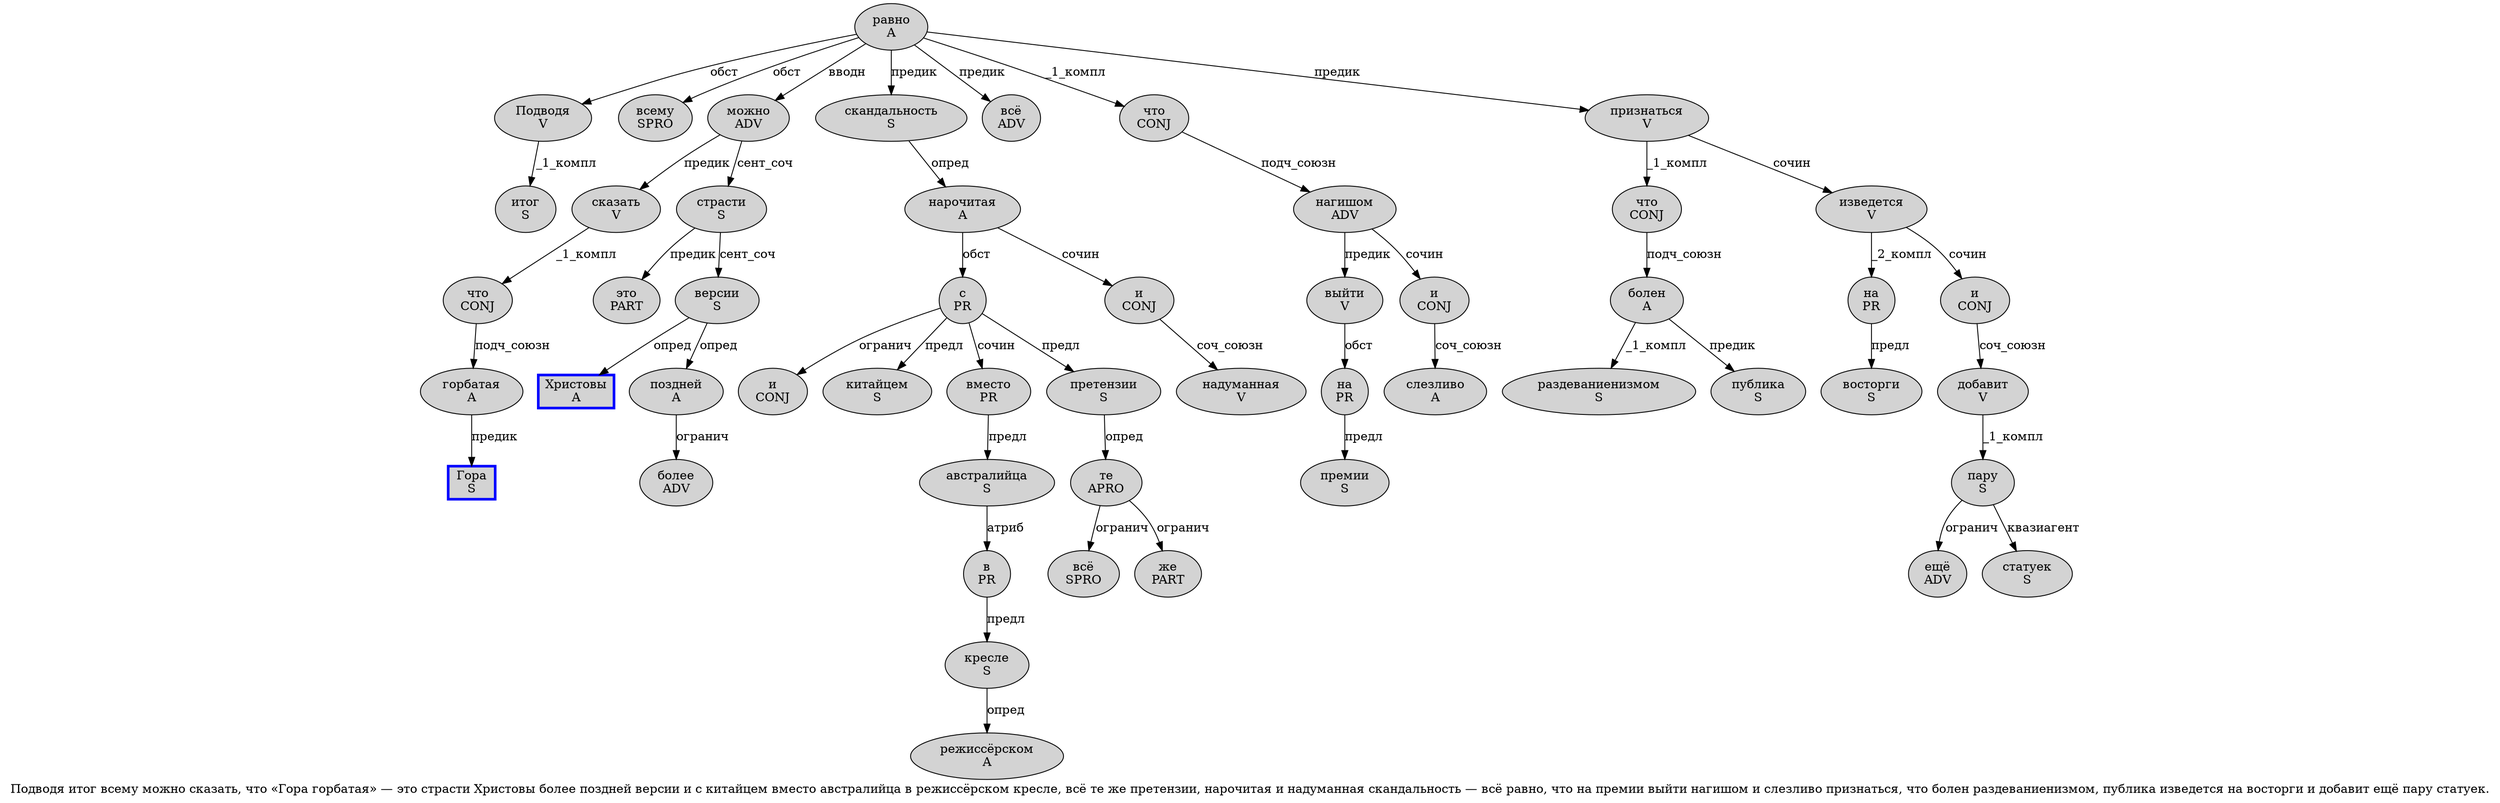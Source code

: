 digraph SENTENCE_3025 {
	graph [label="Подводя итог всему можно сказать, что «Гора горбатая» — это страсти Христовы более поздней версии и с китайцем вместо австралийца в режиссёрском кресле, всё те же претензии, нарочитая и надуманная скандальность — всё равно, что на премии выйти нагишом и слезливо признаться, что болен раздеваниенизмом, публика изведется на восторги и добавит ещё пару статуек."]
	node [style=filled]
		0 [label="Подводя
V" color="" fillcolor=lightgray penwidth=1 shape=ellipse]
		1 [label="итог
S" color="" fillcolor=lightgray penwidth=1 shape=ellipse]
		2 [label="всему
SPRO" color="" fillcolor=lightgray penwidth=1 shape=ellipse]
		3 [label="можно
ADV" color="" fillcolor=lightgray penwidth=1 shape=ellipse]
		4 [label="сказать
V" color="" fillcolor=lightgray penwidth=1 shape=ellipse]
		6 [label="что
CONJ" color="" fillcolor=lightgray penwidth=1 shape=ellipse]
		8 [label="Гора
S" color=blue fillcolor=lightgray penwidth=3 shape=box]
		9 [label="горбатая
A" color="" fillcolor=lightgray penwidth=1 shape=ellipse]
		12 [label="это
PART" color="" fillcolor=lightgray penwidth=1 shape=ellipse]
		13 [label="страсти
S" color="" fillcolor=lightgray penwidth=1 shape=ellipse]
		14 [label="Христовы
A" color=blue fillcolor=lightgray penwidth=3 shape=box]
		15 [label="более
ADV" color="" fillcolor=lightgray penwidth=1 shape=ellipse]
		16 [label="поздней
A" color="" fillcolor=lightgray penwidth=1 shape=ellipse]
		17 [label="версии
S" color="" fillcolor=lightgray penwidth=1 shape=ellipse]
		18 [label="и
CONJ" color="" fillcolor=lightgray penwidth=1 shape=ellipse]
		19 [label="с
PR" color="" fillcolor=lightgray penwidth=1 shape=ellipse]
		20 [label="китайцем
S" color="" fillcolor=lightgray penwidth=1 shape=ellipse]
		21 [label="вместо
PR" color="" fillcolor=lightgray penwidth=1 shape=ellipse]
		22 [label="австралийца
S" color="" fillcolor=lightgray penwidth=1 shape=ellipse]
		23 [label="в
PR" color="" fillcolor=lightgray penwidth=1 shape=ellipse]
		24 [label="режиссёрском
A" color="" fillcolor=lightgray penwidth=1 shape=ellipse]
		25 [label="кресле
S" color="" fillcolor=lightgray penwidth=1 shape=ellipse]
		27 [label="всё
SPRO" color="" fillcolor=lightgray penwidth=1 shape=ellipse]
		28 [label="те
APRO" color="" fillcolor=lightgray penwidth=1 shape=ellipse]
		29 [label="же
PART" color="" fillcolor=lightgray penwidth=1 shape=ellipse]
		30 [label="претензии
S" color="" fillcolor=lightgray penwidth=1 shape=ellipse]
		32 [label="нарочитая
A" color="" fillcolor=lightgray penwidth=1 shape=ellipse]
		33 [label="и
CONJ" color="" fillcolor=lightgray penwidth=1 shape=ellipse]
		34 [label="надуманная
V" color="" fillcolor=lightgray penwidth=1 shape=ellipse]
		35 [label="скандальность
S" color="" fillcolor=lightgray penwidth=1 shape=ellipse]
		37 [label="всё
ADV" color="" fillcolor=lightgray penwidth=1 shape=ellipse]
		38 [label="равно
A" color="" fillcolor=lightgray penwidth=1 shape=ellipse]
		40 [label="что
CONJ" color="" fillcolor=lightgray penwidth=1 shape=ellipse]
		41 [label="на
PR" color="" fillcolor=lightgray penwidth=1 shape=ellipse]
		42 [label="премии
S" color="" fillcolor=lightgray penwidth=1 shape=ellipse]
		43 [label="выйти
V" color="" fillcolor=lightgray penwidth=1 shape=ellipse]
		44 [label="нагишом
ADV" color="" fillcolor=lightgray penwidth=1 shape=ellipse]
		45 [label="и
CONJ" color="" fillcolor=lightgray penwidth=1 shape=ellipse]
		46 [label="слезливо
A" color="" fillcolor=lightgray penwidth=1 shape=ellipse]
		47 [label="признаться
V" color="" fillcolor=lightgray penwidth=1 shape=ellipse]
		49 [label="что
CONJ" color="" fillcolor=lightgray penwidth=1 shape=ellipse]
		50 [label="болен
A" color="" fillcolor=lightgray penwidth=1 shape=ellipse]
		51 [label="раздеваниенизмом
S" color="" fillcolor=lightgray penwidth=1 shape=ellipse]
		53 [label="публика
S" color="" fillcolor=lightgray penwidth=1 shape=ellipse]
		54 [label="изведется
V" color="" fillcolor=lightgray penwidth=1 shape=ellipse]
		55 [label="на
PR" color="" fillcolor=lightgray penwidth=1 shape=ellipse]
		56 [label="восторги
S" color="" fillcolor=lightgray penwidth=1 shape=ellipse]
		57 [label="и
CONJ" color="" fillcolor=lightgray penwidth=1 shape=ellipse]
		58 [label="добавит
V" color="" fillcolor=lightgray penwidth=1 shape=ellipse]
		59 [label="ещё
ADV" color="" fillcolor=lightgray penwidth=1 shape=ellipse]
		60 [label="пару
S" color="" fillcolor=lightgray penwidth=1 shape=ellipse]
		61 [label="статуек
S" color="" fillcolor=lightgray penwidth=1 shape=ellipse]
			57 -> 58 [label="соч_союзн"]
			49 -> 50 [label="подч_союзн"]
			9 -> 8 [label="предик"]
			28 -> 27 [label="огранич"]
			28 -> 29 [label="огранич"]
			25 -> 24 [label="опред"]
			58 -> 60 [label="_1_компл"]
			0 -> 1 [label="_1_компл"]
			38 -> 0 [label="обст"]
			38 -> 2 [label="обст"]
			38 -> 3 [label="вводн"]
			38 -> 35 [label="предик"]
			38 -> 37 [label="предик"]
			38 -> 40 [label="_1_компл"]
			38 -> 47 [label="предик"]
			55 -> 56 [label="предл"]
			35 -> 32 [label="опред"]
			54 -> 55 [label="_2_компл"]
			54 -> 57 [label="сочин"]
			33 -> 34 [label="соч_союзн"]
			40 -> 44 [label="подч_союзн"]
			4 -> 6 [label="_1_компл"]
			41 -> 42 [label="предл"]
			47 -> 49 [label="_1_компл"]
			47 -> 54 [label="сочин"]
			44 -> 43 [label="предик"]
			44 -> 45 [label="сочин"]
			16 -> 15 [label="огранич"]
			3 -> 4 [label="предик"]
			3 -> 13 [label="сент_соч"]
			6 -> 9 [label="подч_союзн"]
			50 -> 51 [label="_1_компл"]
			50 -> 53 [label="предик"]
			13 -> 12 [label="предик"]
			13 -> 17 [label="сент_соч"]
			19 -> 18 [label="огранич"]
			19 -> 20 [label="предл"]
			19 -> 21 [label="сочин"]
			19 -> 30 [label="предл"]
			30 -> 28 [label="опред"]
			17 -> 14 [label="опред"]
			17 -> 16 [label="опред"]
			23 -> 25 [label="предл"]
			22 -> 23 [label="атриб"]
			45 -> 46 [label="соч_союзн"]
			32 -> 19 [label="обст"]
			32 -> 33 [label="сочин"]
			21 -> 22 [label="предл"]
			60 -> 59 [label="огранич"]
			60 -> 61 [label="квазиагент"]
			43 -> 41 [label="обст"]
}